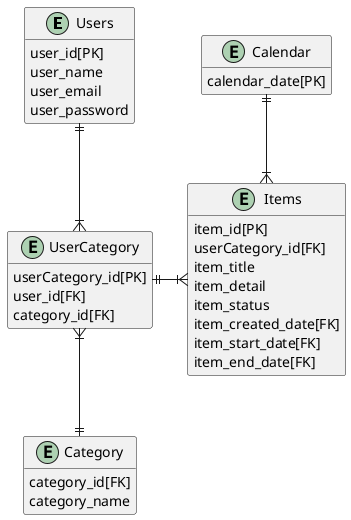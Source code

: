 @startuml COFFEE 

  entity Users{
    user_id[PK]
    user_name
    user_email
    user_password
  }

  entity Items{
    item_id[PK]
    userCategory_id[FK]
    item_title
    item_detail
    item_status
    item_created_date[FK]
    item_start_date[FK]
    item_end_date[FK]
  }

  entity Calendar{
    calendar_date[PK]
  }

  entity Category{
    category_id[FK]
    category_name
  }

  entity UserCategory {
    userCategory_id[PK]
    user_id[FK]
    category_id[FK]
  }

  hide empty methods

  Calendar||--|{Items
  Items}|-l-||UserCategory
  Users ||--|{ UserCategory
  UserCategory }|--|| Category

@enduml